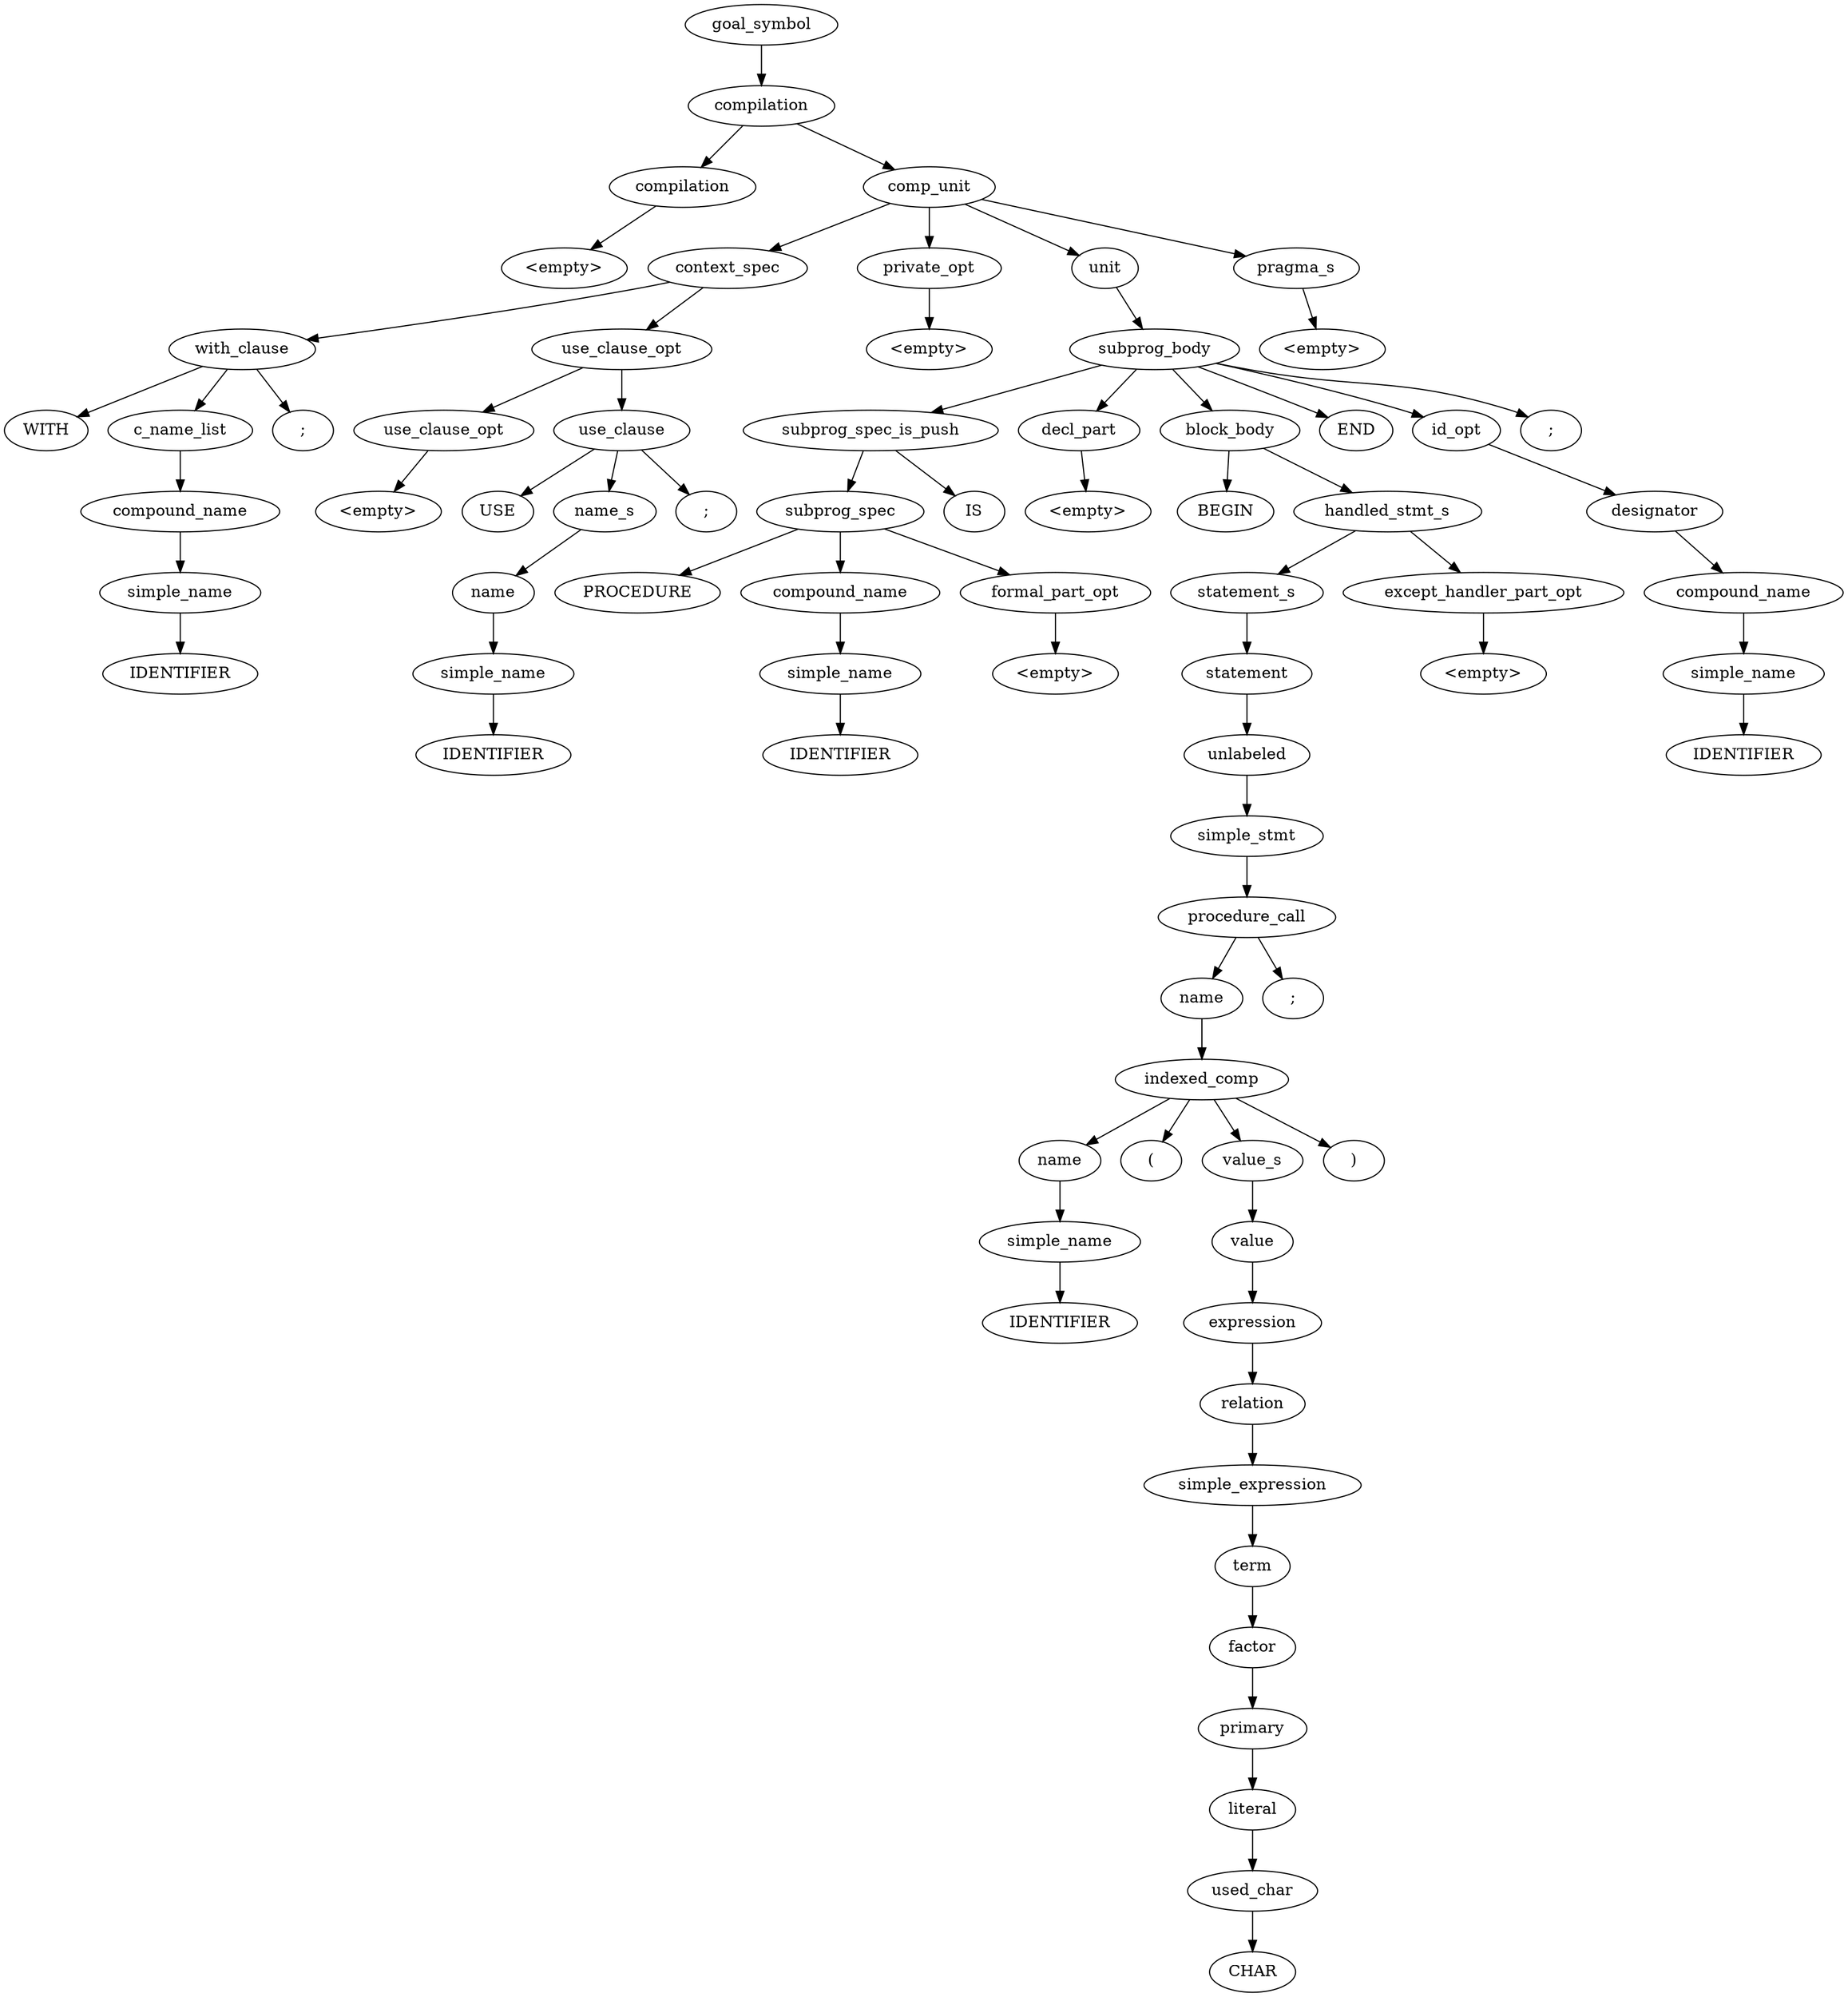 digraph Parse_tree {
	goal_symbol0[ label ="goal_symbol"];
	compilation0[ label ="compilation"];
	goal_symbol0->compilation0;
	compilation0[ label ="compilation"];
	compilation1[ label ="compilation"];
	compilation0->compilation1;
	comp_unit0[ label ="comp_unit"];
	compilation0->comp_unit0;
	comp_unit0[ label ="comp_unit"];
	context_spec0[ label ="context_spec"];
	comp_unit0->context_spec0;
	private_opt0[ label ="private_opt"];
	comp_unit0->private_opt0;
	unit0[ label ="unit"];
	comp_unit0->unit0;
	pragma_s0[ label ="pragma_s"];
	comp_unit0->pragma_s0;
	pragma_s0[ label ="pragma_s"];
	empty0[ label ="<empty>"];
	pragma_s0->empty0;
	unit0[ label ="unit"];
	subprog_body0[ label ="subprog_body"];
	unit0->subprog_body0;
	subprog_body0[ label ="subprog_body"];
	subprog_spec_is_push0[ label ="subprog_spec_is_push"];
	subprog_body0->subprog_spec_is_push0;
	decl_part0[ label ="decl_part"];
	subprog_body0->decl_part0;
	block_body0[ label ="block_body"];
	subprog_body0->block_body0;
	END0[ label ="END"];
	subprog_body0->END0;
	id_opt0[ label ="id_opt"];
	subprog_body0->id_opt0;
	semi_colon0[ label =";"];
	subprog_body0->semi_colon0;
	id_opt0[ label ="id_opt"];
	designator0[ label ="designator"];
	id_opt0->designator0;
	designator0[ label ="designator"];
	compound_name0[ label ="compound_name"];
	designator0->compound_name0;
	compound_name0[ label ="compound_name"];
	simple_name0[ label ="simple_name"];
	compound_name0->simple_name0;
	simple_name0[ label ="simple_name"];
	IDENTIFIER0[ label ="IDENTIFIER"];
	simple_name0->IDENTIFIER0;
	block_body0[ label ="block_body"];
	BEGIN0[ label ="BEGIN"];
	block_body0->BEGIN0;
	handled_stmt_s0[ label ="handled_stmt_s"];
	block_body0->handled_stmt_s0;
	handled_stmt_s0[ label ="handled_stmt_s"];
	statement_s0[ label ="statement_s"];
	handled_stmt_s0->statement_s0;
	except_handler_part_opt0[ label ="except_handler_part_opt"];
	handled_stmt_s0->except_handler_part_opt0;
	except_handler_part_opt0[ label ="except_handler_part_opt"];
	empty1[ label ="<empty>"];
	except_handler_part_opt0->empty1;
	statement_s0[ label ="statement_s"];
	statement0[ label ="statement"];
	statement_s0->statement0;
	statement0[ label ="statement"];
	unlabeled0[ label ="unlabeled"];
	statement0->unlabeled0;
	unlabeled0[ label ="unlabeled"];
	simple_stmt0[ label ="simple_stmt"];
	unlabeled0->simple_stmt0;
	simple_stmt0[ label ="simple_stmt"];
	procedure_call0[ label ="procedure_call"];
	simple_stmt0->procedure_call0;
	procedure_call0[ label ="procedure_call"];
	name0[ label ="name"];
	procedure_call0->name0;
	semi_colon1[ label =";"];
	procedure_call0->semi_colon1;
	name0[ label ="name"];
	indexed_comp0[ label ="indexed_comp"];
	name0->indexed_comp0;
	indexed_comp0[ label ="indexed_comp"];
	name1[ label ="name"];
	indexed_comp0->name1;
	open_bracket0[ label ="("];
	indexed_comp0->open_bracket0;
	value_s0[ label ="value_s"];
	indexed_comp0->value_s0;
	close_bracket0[ label =")"];
	indexed_comp0->close_bracket0;
	value_s0[ label ="value_s"];
	value0[ label ="value"];
	value_s0->value0;
	value0[ label ="value"];
	expression0[ label ="expression"];
	value0->expression0;
	expression0[ label ="expression"];
	relation0[ label ="relation"];
	expression0->relation0;
	relation0[ label ="relation"];
	simple_expression0[ label ="simple_expression"];
	relation0->simple_expression0;
	simple_expression0[ label ="simple_expression"];
	term0[ label ="term"];
	simple_expression0->term0;
	term0[ label ="term"];
	factor0[ label ="factor"];
	term0->factor0;
	factor0[ label ="factor"];
	primary0[ label ="primary"];
	factor0->primary0;
	primary0[ label ="primary"];
	literal0[ label ="literal"];
	primary0->literal0;
	literal0[ label ="literal"];
	used_char0[ label ="used_char"];
	literal0->used_char0;
	used_char0[ label ="used_char"];
	CHAR0[ label ="CHAR"];
	used_char0->CHAR0;
	name1[ label ="name"];
	simple_name1[ label ="simple_name"];
	name1->simple_name1;
	simple_name1[ label ="simple_name"];
	IDENTIFIER1[ label ="IDENTIFIER"];
	simple_name1->IDENTIFIER1;
	decl_part0[ label ="decl_part"];
	empty2[ label ="<empty>"];
	decl_part0->empty2;
	subprog_spec_is_push0[ label ="subprog_spec_is_push"];
	subprog_spec0[ label ="subprog_spec"];
	subprog_spec_is_push0->subprog_spec0;
	IS0[ label ="IS"];
	subprog_spec_is_push0->IS0;
	subprog_spec0[ label ="subprog_spec"];
	PROCEDURE0[ label ="PROCEDURE"];
	subprog_spec0->PROCEDURE0;
	compound_name1[ label ="compound_name"];
	subprog_spec0->compound_name1;
	formal_part_opt0[ label ="formal_part_opt"];
	subprog_spec0->formal_part_opt0;
	formal_part_opt0[ label ="formal_part_opt"];
	empty3[ label ="<empty>"];
	formal_part_opt0->empty3;
	compound_name1[ label ="compound_name"];
	simple_name2[ label ="simple_name"];
	compound_name1->simple_name2;
	simple_name2[ label ="simple_name"];
	IDENTIFIER2[ label ="IDENTIFIER"];
	simple_name2->IDENTIFIER2;
	private_opt0[ label ="private_opt"];
	empty4[ label ="<empty>"];
	private_opt0->empty4;
	context_spec0[ label ="context_spec"];
	with_clause0[ label ="with_clause"];
	context_spec0->with_clause0;
	use_clause_opt0[ label ="use_clause_opt"];
	context_spec0->use_clause_opt0;
	use_clause_opt0[ label ="use_clause_opt"];
	use_clause_opt1[ label ="use_clause_opt"];
	use_clause_opt0->use_clause_opt1;
	use_clause0[ label ="use_clause"];
	use_clause_opt0->use_clause0;
	use_clause0[ label ="use_clause"];
	USE0[ label ="USE"];
	use_clause0->USE0;
	name_s0[ label ="name_s"];
	use_clause0->name_s0;
	semi_colon2[ label =";"];
	use_clause0->semi_colon2;
	name_s0[ label ="name_s"];
	name2[ label ="name"];
	name_s0->name2;
	name2[ label ="name"];
	simple_name3[ label ="simple_name"];
	name2->simple_name3;
	simple_name3[ label ="simple_name"];
	IDENTIFIER3[ label ="IDENTIFIER"];
	simple_name3->IDENTIFIER3;
	use_clause_opt1[ label ="use_clause_opt"];
	empty5[ label ="<empty>"];
	use_clause_opt1->empty5;
	with_clause0[ label ="with_clause"];
	WITH0[ label ="WITH"];
	with_clause0->WITH0;
	c_name_list0[ label ="c_name_list"];
	with_clause0->c_name_list0;
	semi_colon3[ label =";"];
	with_clause0->semi_colon3;
	c_name_list0[ label ="c_name_list"];
	compound_name2[ label ="compound_name"];
	c_name_list0->compound_name2;
	compound_name2[ label ="compound_name"];
	simple_name4[ label ="simple_name"];
	compound_name2->simple_name4;
	simple_name4[ label ="simple_name"];
	IDENTIFIER4[ label ="IDENTIFIER"];
	simple_name4->IDENTIFIER4;
	compilation1[ label ="compilation"];
	empty6[ label ="<empty>"];
	compilation1->empty6;
}
